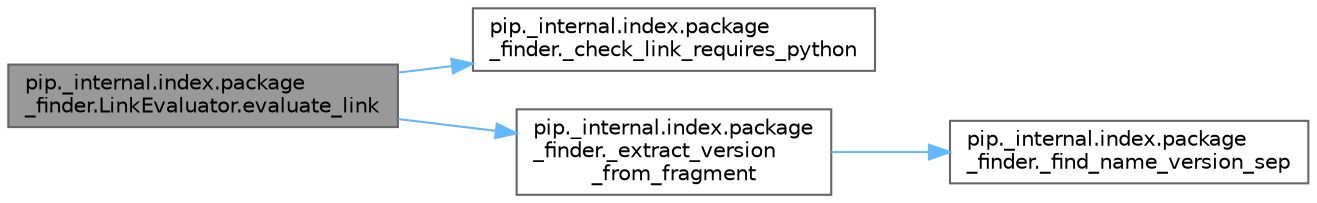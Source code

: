digraph "pip._internal.index.package_finder.LinkEvaluator.evaluate_link"
{
 // LATEX_PDF_SIZE
  bgcolor="transparent";
  edge [fontname=Helvetica,fontsize=10,labelfontname=Helvetica,labelfontsize=10];
  node [fontname=Helvetica,fontsize=10,shape=box,height=0.2,width=0.4];
  rankdir="LR";
  Node1 [id="Node000001",label="pip._internal.index.package\l_finder.LinkEvaluator.evaluate_link",height=0.2,width=0.4,color="gray40", fillcolor="grey60", style="filled", fontcolor="black",tooltip=" "];
  Node1 -> Node2 [id="edge1_Node000001_Node000002",color="steelblue1",style="solid",tooltip=" "];
  Node2 [id="Node000002",label="pip._internal.index.package\l_finder._check_link_requires_python",height=0.2,width=0.4,color="grey40", fillcolor="white", style="filled",URL="$namespacepip_1_1__internal_1_1index_1_1package__finder.html#a44692bf2dcc15d7f206d270a422455ce",tooltip=" "];
  Node1 -> Node3 [id="edge2_Node000001_Node000003",color="steelblue1",style="solid",tooltip=" "];
  Node3 [id="Node000003",label="pip._internal.index.package\l_finder._extract_version\l_from_fragment",height=0.2,width=0.4,color="grey40", fillcolor="white", style="filled",URL="$namespacepip_1_1__internal_1_1index_1_1package__finder.html#a3b584dafae114c4d615017417606cee3",tooltip=" "];
  Node3 -> Node4 [id="edge3_Node000003_Node000004",color="steelblue1",style="solid",tooltip=" "];
  Node4 [id="Node000004",label="pip._internal.index.package\l_finder._find_name_version_sep",height=0.2,width=0.4,color="grey40", fillcolor="white", style="filled",URL="$namespacepip_1_1__internal_1_1index_1_1package__finder.html#a9a5e4d6fc63d9853dcac2e44a4596f1b",tooltip=" "];
}
